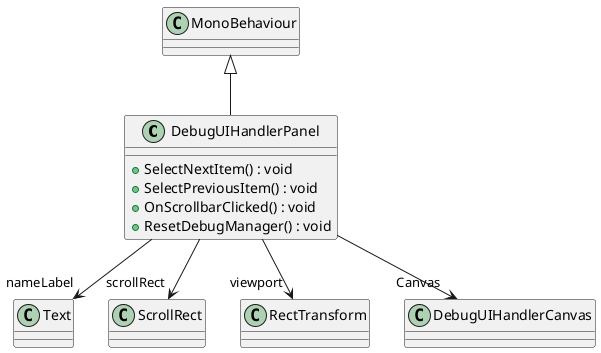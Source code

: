 @startuml
class DebugUIHandlerPanel {
    + SelectNextItem() : void
    + SelectPreviousItem() : void
    + OnScrollbarClicked() : void
    + ResetDebugManager() : void
}
MonoBehaviour <|-- DebugUIHandlerPanel
DebugUIHandlerPanel --> "nameLabel" Text
DebugUIHandlerPanel --> "scrollRect" ScrollRect
DebugUIHandlerPanel --> "viewport" RectTransform
DebugUIHandlerPanel --> "Canvas" DebugUIHandlerCanvas
@enduml
